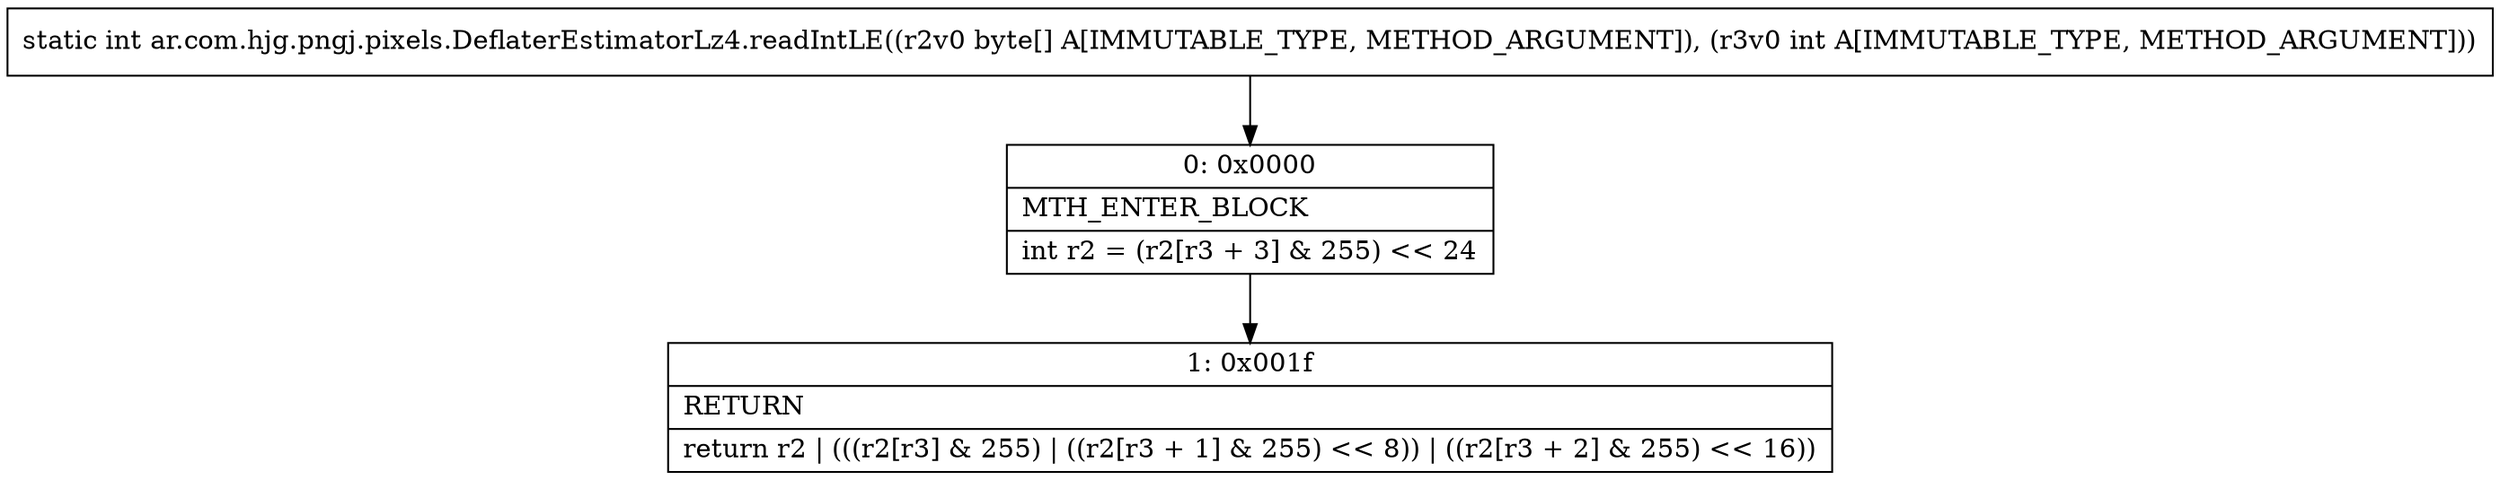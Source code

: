 digraph "CFG forar.com.hjg.pngj.pixels.DeflaterEstimatorLz4.readIntLE([BI)I" {
Node_0 [shape=record,label="{0\:\ 0x0000|MTH_ENTER_BLOCK\l|int r2 = (r2[r3 + 3] & 255) \<\< 24\l}"];
Node_1 [shape=record,label="{1\:\ 0x001f|RETURN\l|return r2 \| (((r2[r3] & 255) \| ((r2[r3 + 1] & 255) \<\< 8)) \| ((r2[r3 + 2] & 255) \<\< 16))\l}"];
MethodNode[shape=record,label="{static int ar.com.hjg.pngj.pixels.DeflaterEstimatorLz4.readIntLE((r2v0 byte[] A[IMMUTABLE_TYPE, METHOD_ARGUMENT]), (r3v0 int A[IMMUTABLE_TYPE, METHOD_ARGUMENT])) }"];
MethodNode -> Node_0;
Node_0 -> Node_1;
}

